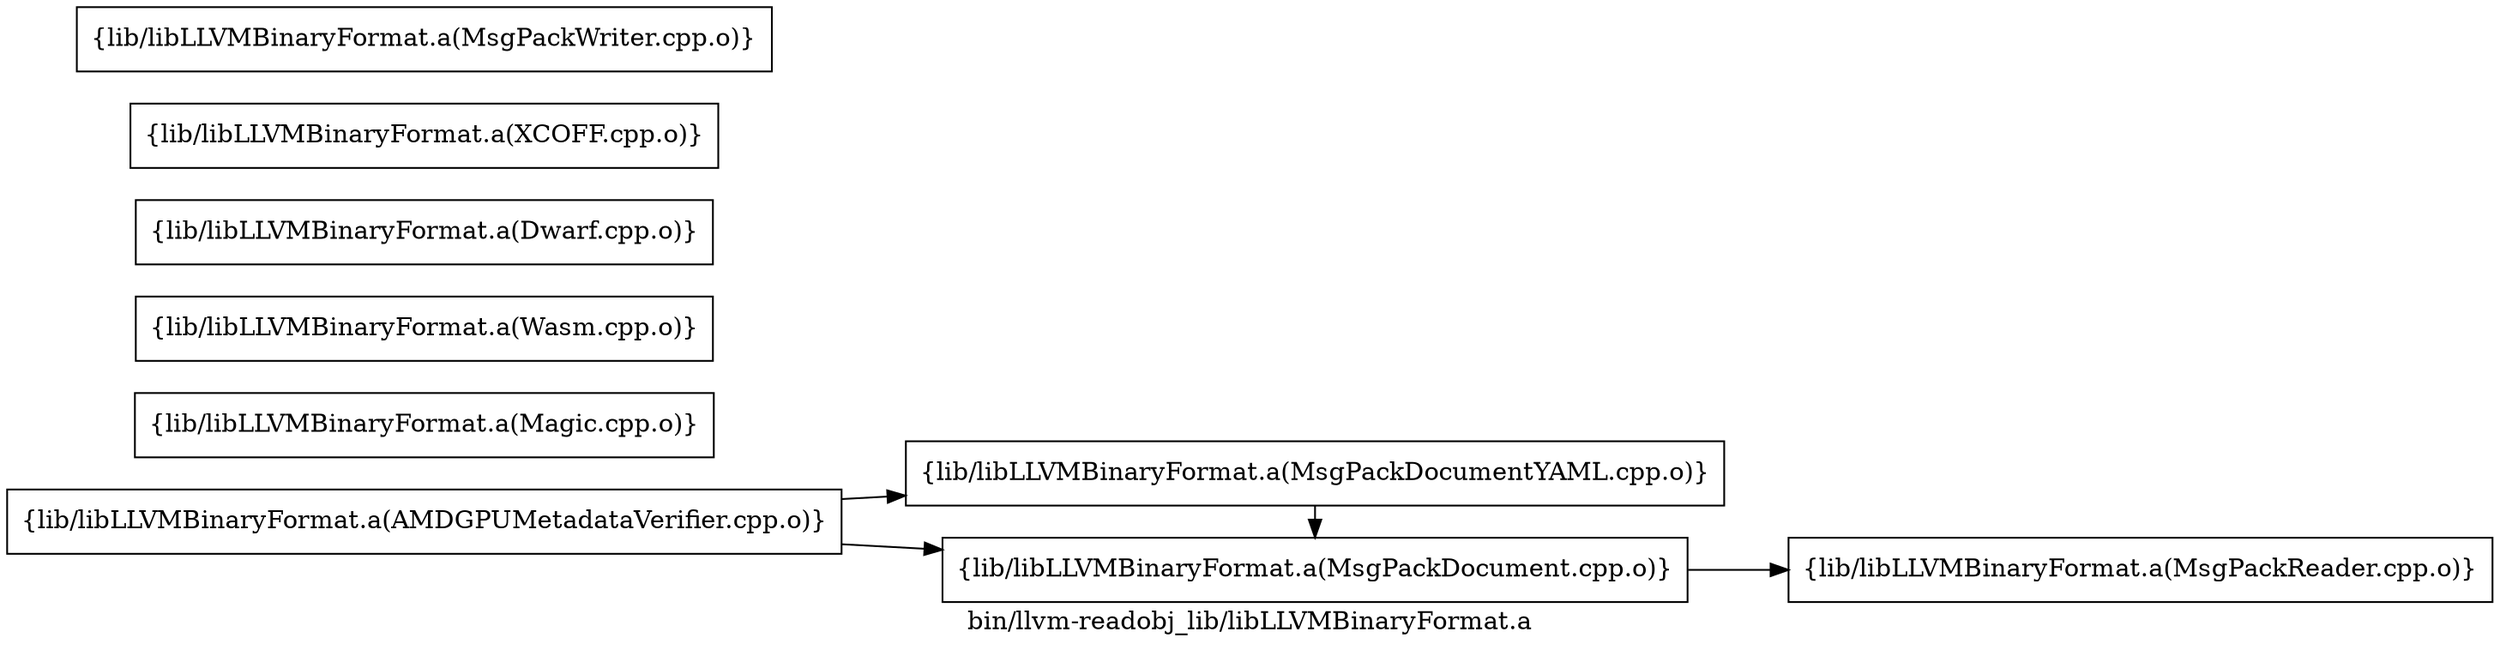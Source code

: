 digraph "bin/llvm-readobj_lib/libLLVMBinaryFormat.a" {
	label="bin/llvm-readobj_lib/libLLVMBinaryFormat.a";
	rankdir=LR;
	{ rank=same; Node0x564f677fa968;  }
	{ rank=same; Node0x564f677fb228; Node0x564f677fc308;  }
	{ rank=same; Node0x564f677fa968;  }
	{ rank=same; Node0x564f677fb228; Node0x564f677fc308;  }

	Node0x564f677fa968 [shape=record,shape=box,group=0,label="{lib/libLLVMBinaryFormat.a(AMDGPUMetadataVerifier.cpp.o)}"];
	Node0x564f677fa968 -> Node0x564f677fb228;
	Node0x564f677fa968 -> Node0x564f677fc308;
	Node0x564f677fb228 [shape=record,shape=box,group=0,label="{lib/libLLVMBinaryFormat.a(MsgPackDocument.cpp.o)}"];
	Node0x564f677fb228 -> Node0x564f677fa6e8;
	Node0x564f677fc308 [shape=record,shape=box,group=0,label="{lib/libLLVMBinaryFormat.a(MsgPackDocumentYAML.cpp.o)}"];
	Node0x564f677fc308 -> Node0x564f677fb228;
	Node0x564f677fb9f8 [shape=record,shape=box,group=0,label="{lib/libLLVMBinaryFormat.a(Magic.cpp.o)}"];
	Node0x564f677facd8 [shape=record,shape=box,group=0,label="{lib/libLLVMBinaryFormat.a(Wasm.cpp.o)}"];
	Node0x564f677fa3c8 [shape=record,shape=box,group=0,label="{lib/libLLVMBinaryFormat.a(Dwarf.cpp.o)}"];
	Node0x564f677fe158 [shape=record,shape=box,group=0,label="{lib/libLLVMBinaryFormat.a(XCOFF.cpp.o)}"];
	Node0x564f677fa6e8 [shape=record,shape=box,group=0,label="{lib/libLLVMBinaryFormat.a(MsgPackReader.cpp.o)}"];
	Node0x564f677fa058 [shape=record,shape=box,group=0,label="{lib/libLLVMBinaryFormat.a(MsgPackWriter.cpp.o)}"];
}
